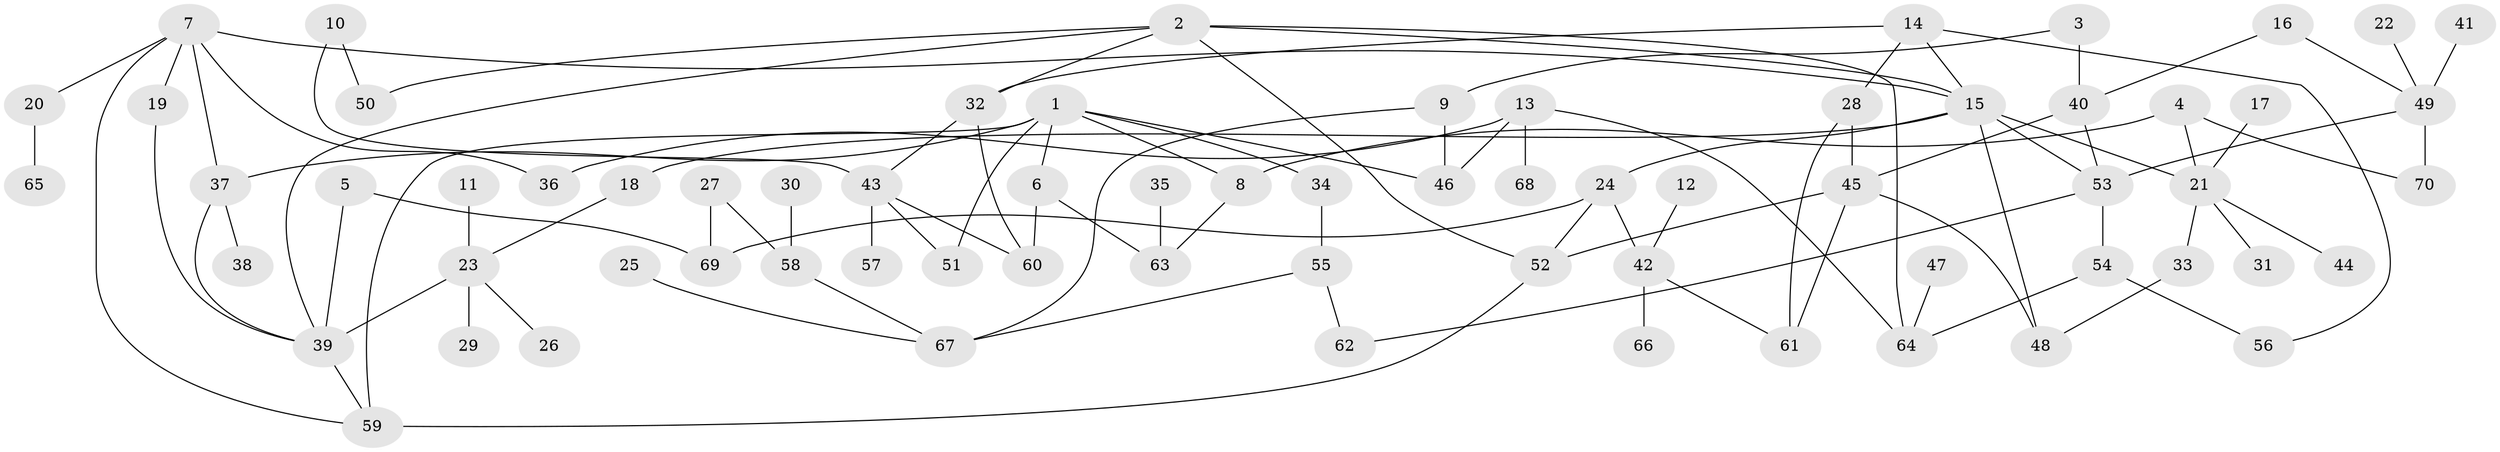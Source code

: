// original degree distribution, {6: 0.050359712230215826, 8: 0.007194244604316547, 5: 0.050359712230215826, 9: 0.007194244604316547, 7: 0.007194244604316547, 1: 0.3669064748201439, 3: 0.11510791366906475, 2: 0.28776978417266186, 4: 0.1079136690647482}
// Generated by graph-tools (version 1.1) at 2025/01/03/09/25 03:01:03]
// undirected, 70 vertices, 100 edges
graph export_dot {
graph [start="1"]
  node [color=gray90,style=filled];
  1;
  2;
  3;
  4;
  5;
  6;
  7;
  8;
  9;
  10;
  11;
  12;
  13;
  14;
  15;
  16;
  17;
  18;
  19;
  20;
  21;
  22;
  23;
  24;
  25;
  26;
  27;
  28;
  29;
  30;
  31;
  32;
  33;
  34;
  35;
  36;
  37;
  38;
  39;
  40;
  41;
  42;
  43;
  44;
  45;
  46;
  47;
  48;
  49;
  50;
  51;
  52;
  53;
  54;
  55;
  56;
  57;
  58;
  59;
  60;
  61;
  62;
  63;
  64;
  65;
  66;
  67;
  68;
  69;
  70;
  1 -- 6 [weight=1.0];
  1 -- 8 [weight=1.0];
  1 -- 34 [weight=1.0];
  1 -- 37 [weight=1.0];
  1 -- 46 [weight=1.0];
  1 -- 51 [weight=1.0];
  1 -- 59 [weight=1.0];
  2 -- 15 [weight=1.0];
  2 -- 32 [weight=1.0];
  2 -- 39 [weight=1.0];
  2 -- 50 [weight=1.0];
  2 -- 52 [weight=1.0];
  2 -- 64 [weight=1.0];
  3 -- 9 [weight=1.0];
  3 -- 40 [weight=1.0];
  4 -- 8 [weight=1.0];
  4 -- 21 [weight=1.0];
  4 -- 70 [weight=1.0];
  5 -- 39 [weight=1.0];
  5 -- 69 [weight=1.0];
  6 -- 60 [weight=1.0];
  6 -- 63 [weight=1.0];
  7 -- 15 [weight=1.0];
  7 -- 19 [weight=1.0];
  7 -- 20 [weight=1.0];
  7 -- 36 [weight=1.0];
  7 -- 37 [weight=1.0];
  7 -- 59 [weight=1.0];
  8 -- 63 [weight=1.0];
  9 -- 46 [weight=1.0];
  9 -- 67 [weight=1.0];
  10 -- 43 [weight=1.0];
  10 -- 50 [weight=1.0];
  11 -- 23 [weight=1.0];
  12 -- 42 [weight=1.0];
  13 -- 36 [weight=1.0];
  13 -- 46 [weight=1.0];
  13 -- 64 [weight=1.0];
  13 -- 68 [weight=1.0];
  14 -- 15 [weight=1.0];
  14 -- 28 [weight=1.0];
  14 -- 32 [weight=1.0];
  14 -- 56 [weight=1.0];
  15 -- 18 [weight=1.0];
  15 -- 21 [weight=1.0];
  15 -- 24 [weight=1.0];
  15 -- 48 [weight=1.0];
  15 -- 53 [weight=1.0];
  16 -- 40 [weight=1.0];
  16 -- 49 [weight=1.0];
  17 -- 21 [weight=1.0];
  18 -- 23 [weight=1.0];
  19 -- 39 [weight=1.0];
  20 -- 65 [weight=1.0];
  21 -- 31 [weight=1.0];
  21 -- 33 [weight=1.0];
  21 -- 44 [weight=1.0];
  22 -- 49 [weight=1.0];
  23 -- 26 [weight=1.0];
  23 -- 29 [weight=1.0];
  23 -- 39 [weight=1.0];
  24 -- 42 [weight=1.0];
  24 -- 52 [weight=1.0];
  24 -- 69 [weight=2.0];
  25 -- 67 [weight=1.0];
  27 -- 58 [weight=1.0];
  27 -- 69 [weight=1.0];
  28 -- 45 [weight=1.0];
  28 -- 61 [weight=1.0];
  30 -- 58 [weight=1.0];
  32 -- 43 [weight=1.0];
  32 -- 60 [weight=1.0];
  33 -- 48 [weight=1.0];
  34 -- 55 [weight=1.0];
  35 -- 63 [weight=1.0];
  37 -- 38 [weight=1.0];
  37 -- 39 [weight=1.0];
  39 -- 59 [weight=1.0];
  40 -- 45 [weight=1.0];
  40 -- 53 [weight=1.0];
  41 -- 49 [weight=1.0];
  42 -- 61 [weight=1.0];
  42 -- 66 [weight=1.0];
  43 -- 51 [weight=1.0];
  43 -- 57 [weight=1.0];
  43 -- 60 [weight=1.0];
  45 -- 48 [weight=1.0];
  45 -- 52 [weight=1.0];
  45 -- 61 [weight=1.0];
  47 -- 64 [weight=1.0];
  49 -- 53 [weight=1.0];
  49 -- 70 [weight=1.0];
  52 -- 59 [weight=1.0];
  53 -- 54 [weight=1.0];
  53 -- 62 [weight=1.0];
  54 -- 56 [weight=1.0];
  54 -- 64 [weight=1.0];
  55 -- 62 [weight=1.0];
  55 -- 67 [weight=1.0];
  58 -- 67 [weight=1.0];
}
